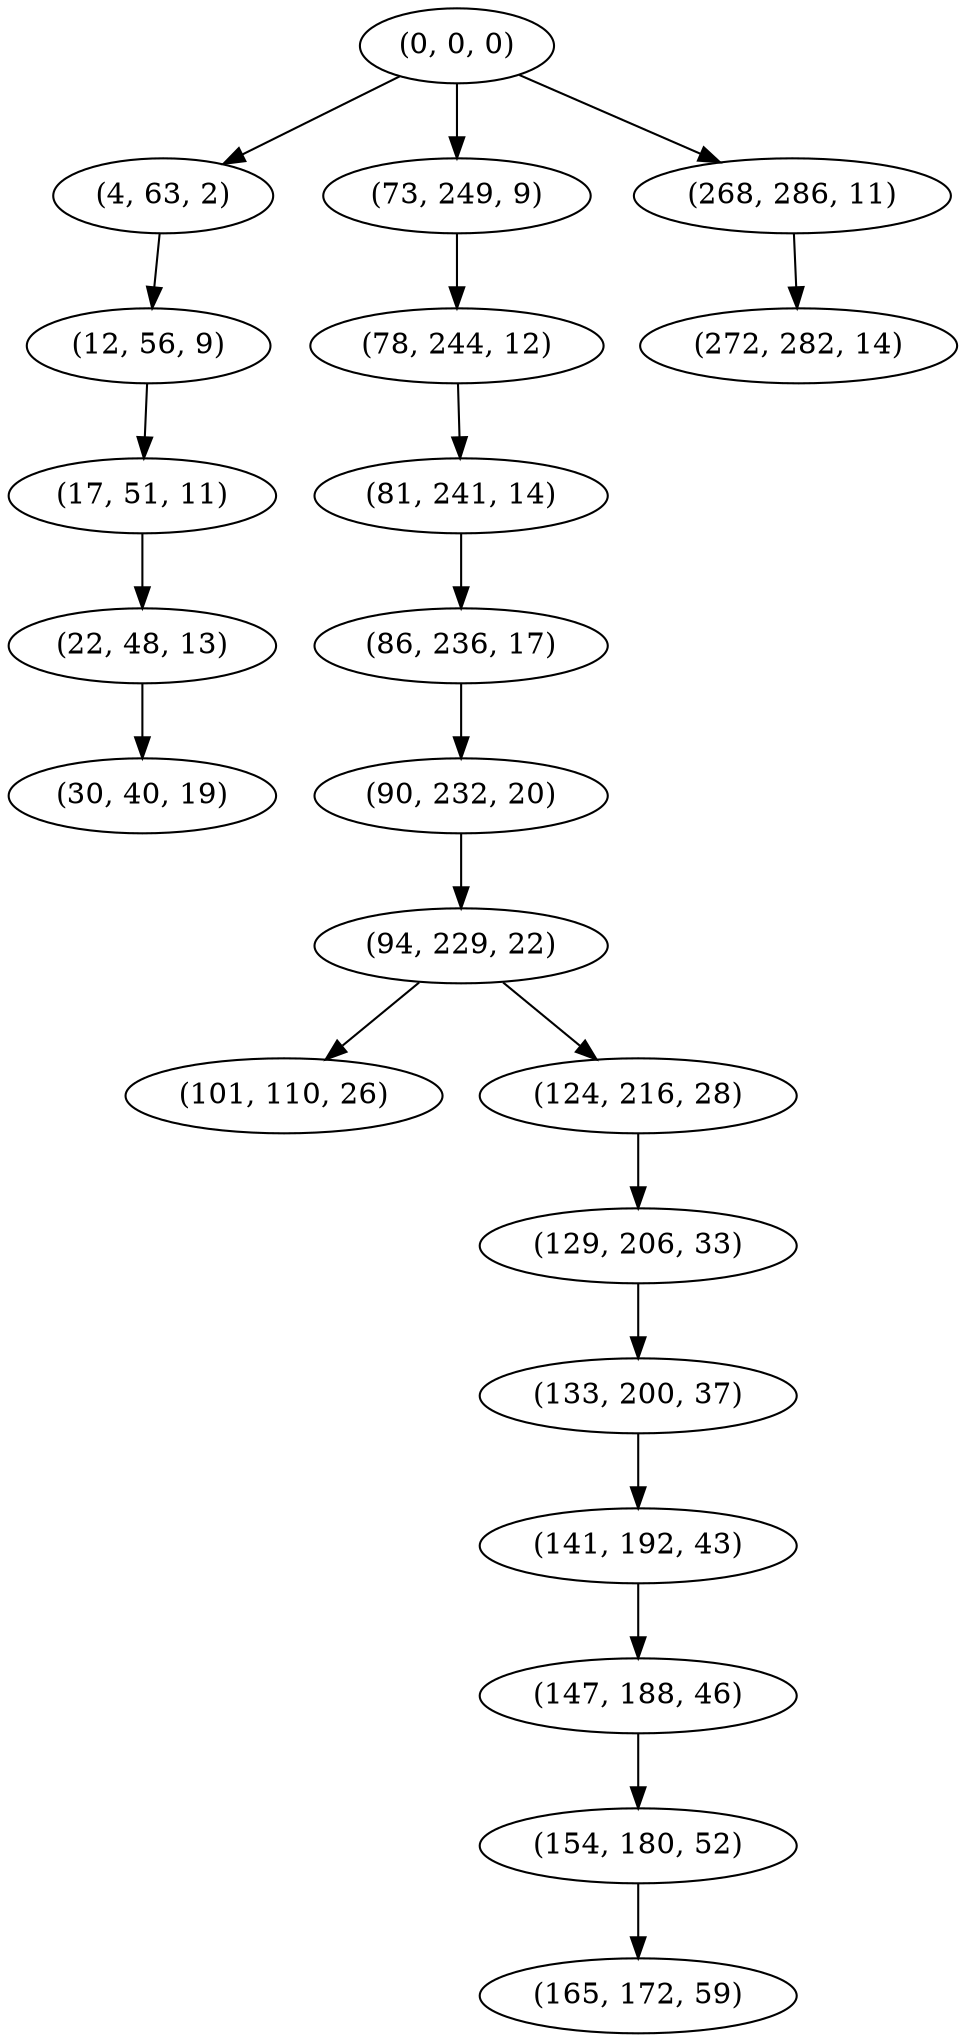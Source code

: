 digraph tree {
    "(0, 0, 0)";
    "(4, 63, 2)";
    "(12, 56, 9)";
    "(17, 51, 11)";
    "(22, 48, 13)";
    "(30, 40, 19)";
    "(73, 249, 9)";
    "(78, 244, 12)";
    "(81, 241, 14)";
    "(86, 236, 17)";
    "(90, 232, 20)";
    "(94, 229, 22)";
    "(101, 110, 26)";
    "(124, 216, 28)";
    "(129, 206, 33)";
    "(133, 200, 37)";
    "(141, 192, 43)";
    "(147, 188, 46)";
    "(154, 180, 52)";
    "(165, 172, 59)";
    "(268, 286, 11)";
    "(272, 282, 14)";
    "(0, 0, 0)" -> "(4, 63, 2)";
    "(0, 0, 0)" -> "(73, 249, 9)";
    "(0, 0, 0)" -> "(268, 286, 11)";
    "(4, 63, 2)" -> "(12, 56, 9)";
    "(12, 56, 9)" -> "(17, 51, 11)";
    "(17, 51, 11)" -> "(22, 48, 13)";
    "(22, 48, 13)" -> "(30, 40, 19)";
    "(73, 249, 9)" -> "(78, 244, 12)";
    "(78, 244, 12)" -> "(81, 241, 14)";
    "(81, 241, 14)" -> "(86, 236, 17)";
    "(86, 236, 17)" -> "(90, 232, 20)";
    "(90, 232, 20)" -> "(94, 229, 22)";
    "(94, 229, 22)" -> "(101, 110, 26)";
    "(94, 229, 22)" -> "(124, 216, 28)";
    "(124, 216, 28)" -> "(129, 206, 33)";
    "(129, 206, 33)" -> "(133, 200, 37)";
    "(133, 200, 37)" -> "(141, 192, 43)";
    "(141, 192, 43)" -> "(147, 188, 46)";
    "(147, 188, 46)" -> "(154, 180, 52)";
    "(154, 180, 52)" -> "(165, 172, 59)";
    "(268, 286, 11)" -> "(272, 282, 14)";
}

